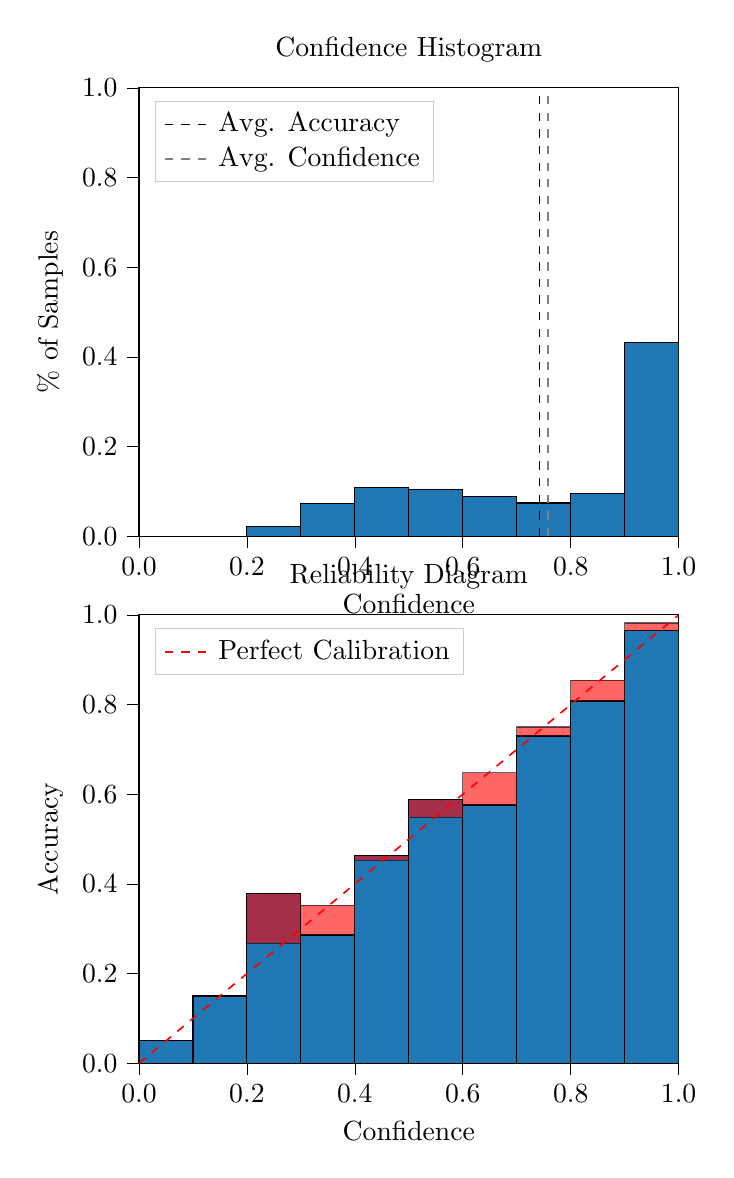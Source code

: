 % This file was created by tikzplotlib v0.9.8.
\begin{tikzpicture}

\definecolor{color0}{rgb}{0.122,0.467,0.706}

\begin{groupplot}[group style={group size=1 by 2}]
\nextgroupplot[
legend cell align={left},
legend style={
  fill opacity=0.8,
  draw opacity=1,
  text opacity=1,
  at={(0.03,0.97)},
  anchor=north west,
  draw=white!80!black
},
tick align=outside,
tick pos=left,
title={Confidence Histogram},
x grid style={white!69.02!black},
xlabel={Confidence},
xmin=0, xmax=1,
xtick style={color=black},
xtick={0,0.2,0.4,0.6,0.8,1},
xticklabels={0.0,0.2,0.4,0.6,0.8,1.0},
y grid style={white!69.02!black},
ylabel={\% of Samples},
ymin=0, ymax=1,
ytick style={color=black},
ytick={0,0.2,0.4,0.6,0.8,1},
yticklabels={0.0,0.2,0.4,0.6,0.8,1.0}
]
\draw[draw=black,fill=color0] (axis cs:-6.939e-18,0) rectangle (axis cs:0.1,0);
\draw[draw=black,fill=color0] (axis cs:0.1,0) rectangle (axis cs:0.2,0);
\draw[draw=black,fill=color0] (axis cs:0.2,0) rectangle (axis cs:0.3,0.022);
\draw[draw=black,fill=color0] (axis cs:0.3,0) rectangle (axis cs:0.4,0.073);
\draw[draw=black,fill=color0] (axis cs:0.4,0) rectangle (axis cs:0.5,0.108);
\draw[draw=black,fill=color0] (axis cs:0.5,0) rectangle (axis cs:0.6,0.105);
\draw[draw=black,fill=color0] (axis cs:0.6,0) rectangle (axis cs:0.7,0.088);
\draw[draw=black,fill=color0] (axis cs:0.7,0) rectangle (axis cs:0.8,0.074);
\draw[draw=black,fill=color0] (axis cs:0.8,0) rectangle (axis cs:0.9,0.096);
\draw[draw=black,fill=color0] (axis cs:0.9,0) rectangle (axis cs:1,0.433);
\addplot [semithick, black, dashed]
table {%
0.742 0
0.742 1
};
\addlegendentry{Avg. Accuracy}
\addplot [semithick, white!50.196!black, dashed]
table {%
0.758 0
0.758 1
};
\addlegendentry{Avg. Confidence}

\nextgroupplot[
legend cell align={left},
legend style={
  fill opacity=0.8,
  draw opacity=1,
  text opacity=1,
  at={(0.03,0.97)},
  anchor=north west,
  draw=white!80!black
},
tick align=outside,
tick pos=left,
title={Reliability Diagram},
x grid style={white!69.02!black},
xlabel={Confidence},
xmin=0, xmax=1,
xtick style={color=black},
xtick={0,0.2,0.4,0.6,0.8,1},
xticklabels={0.0,0.2,0.4,0.6,0.8,1.0},
y grid style={white!69.02!black},
ylabel={Accuracy},
ymin=0, ymax=1,
ytick style={color=black},
ytick={0,0.2,0.4,0.6,0.8,1},
yticklabels={0.0,0.2,0.4,0.6,0.8,1.0}
]
\draw[draw=black,fill=color0] (axis cs:-6.939e-18,0) rectangle (axis cs:0.1,0.05);
\draw[draw=black,fill=color0] (axis cs:0.1,0) rectangle (axis cs:0.2,0.15);
\draw[draw=black,fill=color0] (axis cs:0.2,0) rectangle (axis cs:0.3,0.378);
\draw[draw=black,fill=color0] (axis cs:0.3,0) rectangle (axis cs:0.4,0.286);
\draw[draw=black,fill=color0] (axis cs:0.4,0) rectangle (axis cs:0.5,0.463);
\draw[draw=black,fill=color0] (axis cs:0.5,0) rectangle (axis cs:0.6,0.588);
\draw[draw=black,fill=color0] (axis cs:0.6,0) rectangle (axis cs:0.7,0.576);
\draw[draw=black,fill=color0] (axis cs:0.7,0) rectangle (axis cs:0.8,0.73);
\draw[draw=black,fill=color0] (axis cs:0.8,0) rectangle (axis cs:0.9,0.808);
\draw[draw=black,fill=color0] (axis cs:0.9,0) rectangle (axis cs:1,0.965);
\draw[draw=black,fill=red,opacity=0.6] (axis cs:-6.939e-18,0.05) rectangle (axis cs:0.1,0.05);
\draw[draw=black,fill=red,opacity=0.6] (axis cs:0.1,0.15) rectangle (axis cs:0.2,0.15);
\draw[draw=black,fill=red,opacity=0.6] (axis cs:0.2,0.378) rectangle (axis cs:0.3,0.268);
\draw[draw=black,fill=red,opacity=0.6] (axis cs:0.3,0.286) rectangle (axis cs:0.4,0.352);
\draw[draw=black,fill=red,opacity=0.6] (axis cs:0.4,0.463) rectangle (axis cs:0.5,0.453);
\draw[draw=black,fill=red,opacity=0.6] (axis cs:0.5,0.588) rectangle (axis cs:0.6,0.549);
\draw[draw=black,fill=red,opacity=0.6] (axis cs:0.6,0.576) rectangle (axis cs:0.7,0.648);
\draw[draw=black,fill=red,opacity=0.6] (axis cs:0.7,0.73) rectangle (axis cs:0.8,0.75);
\draw[draw=black,fill=red,opacity=0.6] (axis cs:0.8,0.808) rectangle (axis cs:0.9,0.854);
\draw[draw=black,fill=red,opacity=0.6] (axis cs:0.9,0.965) rectangle (axis cs:1,0.982);
\addplot [semithick, red, dashed]
table {%
0 0
1 1
};
\addlegendentry{Perfect Calibration}
\end{groupplot}

\end{tikzpicture}
